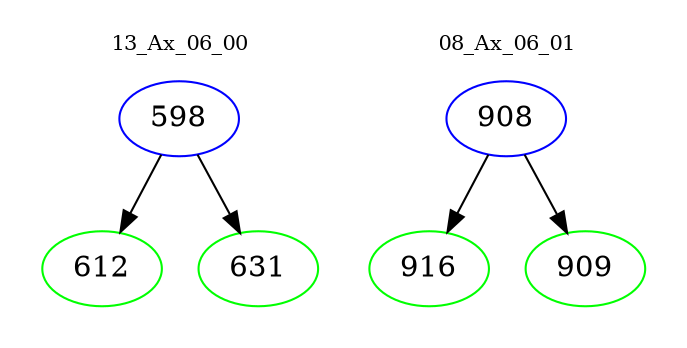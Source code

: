 digraph{
subgraph cluster_0 {
color = white
label = "13_Ax_06_00";
fontsize=10;
T0_598 [label="598", color="blue"]
T0_598 -> T0_612 [color="black"]
T0_612 [label="612", color="green"]
T0_598 -> T0_631 [color="black"]
T0_631 [label="631", color="green"]
}
subgraph cluster_1 {
color = white
label = "08_Ax_06_01";
fontsize=10;
T1_908 [label="908", color="blue"]
T1_908 -> T1_916 [color="black"]
T1_916 [label="916", color="green"]
T1_908 -> T1_909 [color="black"]
T1_909 [label="909", color="green"]
}
}
